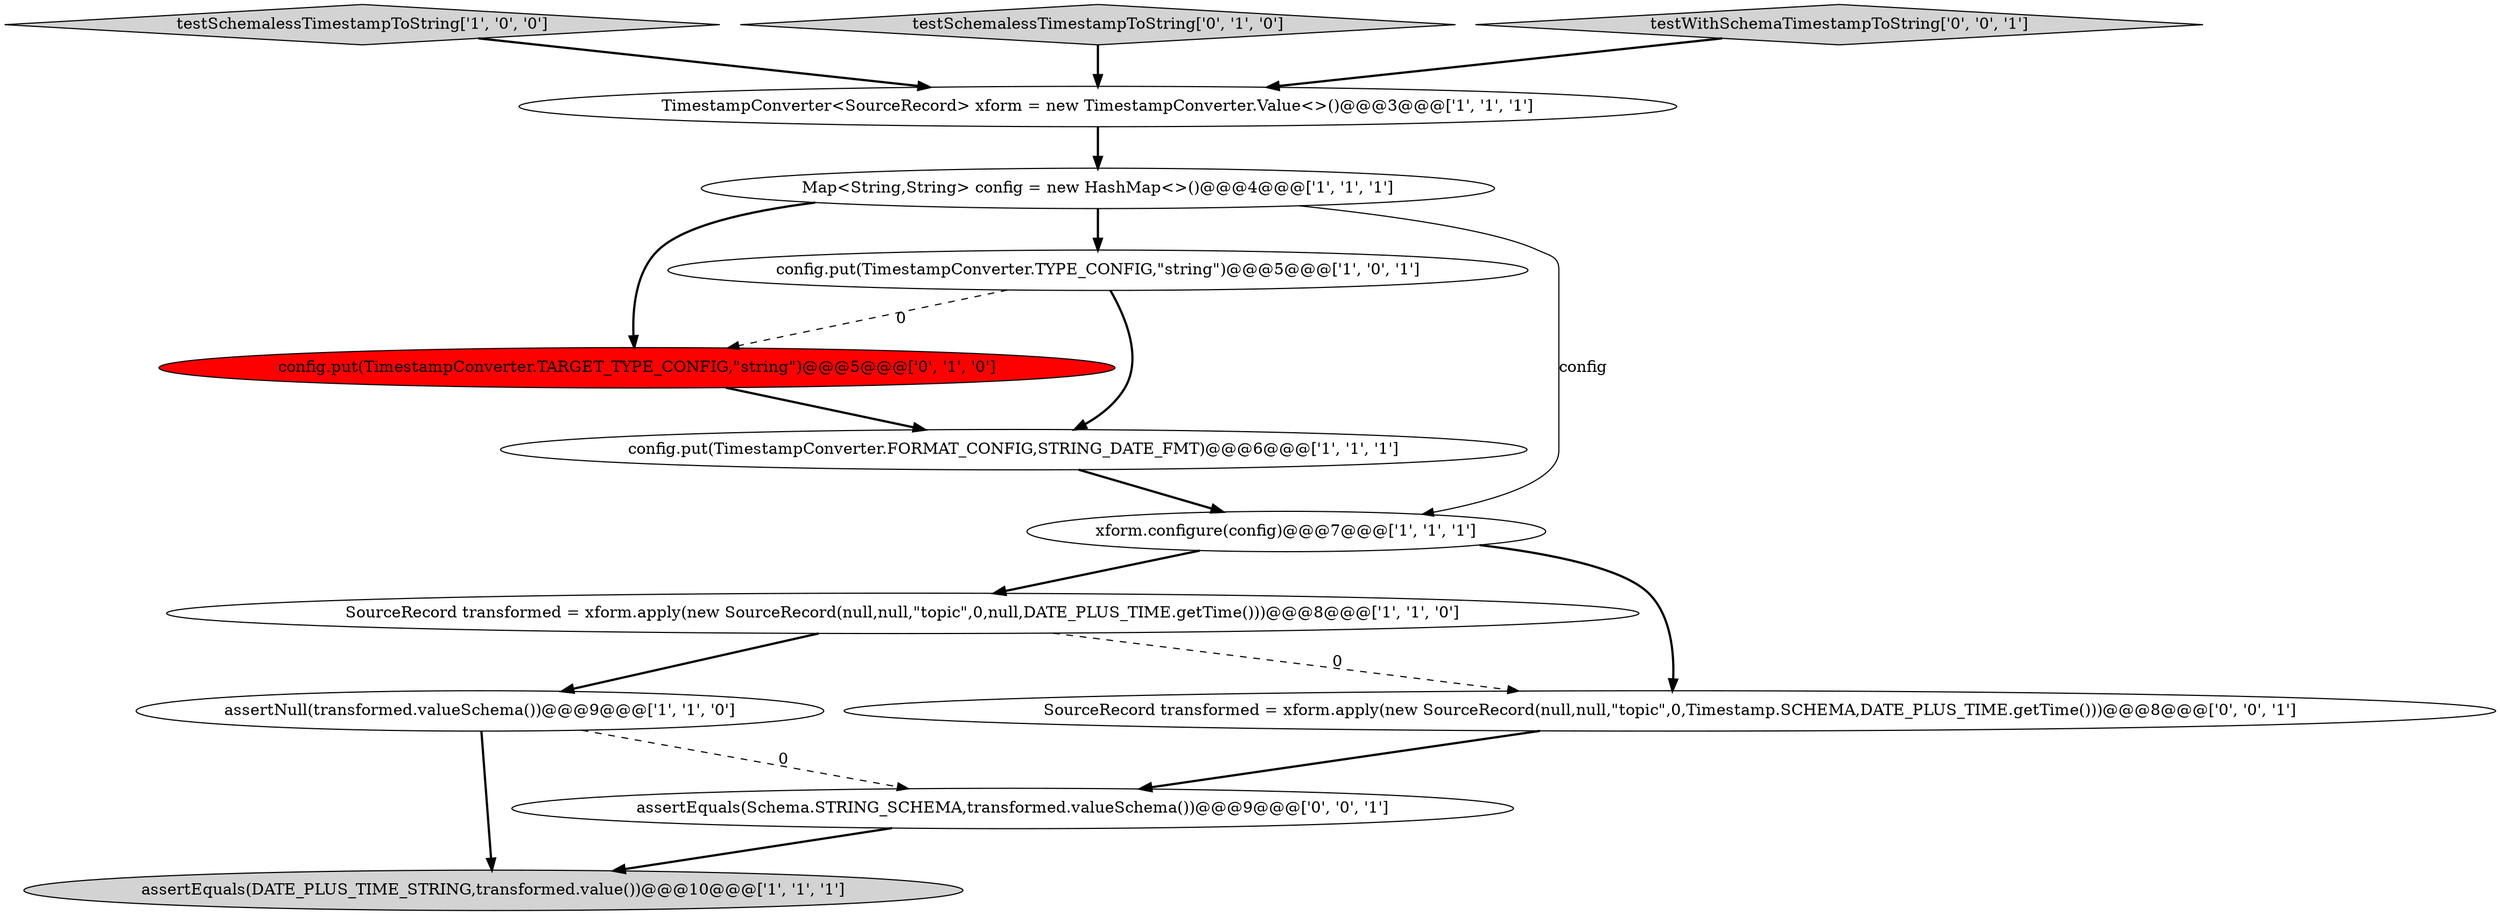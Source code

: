 digraph {
9 [style = filled, label = "config.put(TimestampConverter.TARGET_TYPE_CONFIG,\"string\")@@@5@@@['0', '1', '0']", fillcolor = red, shape = ellipse image = "AAA1AAABBB2BBB"];
2 [style = filled, label = "config.put(TimestampConverter.FORMAT_CONFIG,STRING_DATE_FMT)@@@6@@@['1', '1', '1']", fillcolor = white, shape = ellipse image = "AAA0AAABBB1BBB"];
4 [style = filled, label = "config.put(TimestampConverter.TYPE_CONFIG,\"string\")@@@5@@@['1', '0', '1']", fillcolor = white, shape = ellipse image = "AAA0AAABBB1BBB"];
0 [style = filled, label = "TimestampConverter<SourceRecord> xform = new TimestampConverter.Value<>()@@@3@@@['1', '1', '1']", fillcolor = white, shape = ellipse image = "AAA0AAABBB1BBB"];
8 [style = filled, label = "Map<String,String> config = new HashMap<>()@@@4@@@['1', '1', '1']", fillcolor = white, shape = ellipse image = "AAA0AAABBB1BBB"];
7 [style = filled, label = "SourceRecord transformed = xform.apply(new SourceRecord(null,null,\"topic\",0,null,DATE_PLUS_TIME.getTime()))@@@8@@@['1', '1', '0']", fillcolor = white, shape = ellipse image = "AAA0AAABBB1BBB"];
6 [style = filled, label = "assertEquals(DATE_PLUS_TIME_STRING,transformed.value())@@@10@@@['1', '1', '1']", fillcolor = lightgray, shape = ellipse image = "AAA0AAABBB1BBB"];
3 [style = filled, label = "testSchemalessTimestampToString['1', '0', '0']", fillcolor = lightgray, shape = diamond image = "AAA0AAABBB1BBB"];
1 [style = filled, label = "xform.configure(config)@@@7@@@['1', '1', '1']", fillcolor = white, shape = ellipse image = "AAA0AAABBB1BBB"];
13 [style = filled, label = "assertEquals(Schema.STRING_SCHEMA,transformed.valueSchema())@@@9@@@['0', '0', '1']", fillcolor = white, shape = ellipse image = "AAA0AAABBB3BBB"];
10 [style = filled, label = "testSchemalessTimestampToString['0', '1', '0']", fillcolor = lightgray, shape = diamond image = "AAA0AAABBB2BBB"];
5 [style = filled, label = "assertNull(transformed.valueSchema())@@@9@@@['1', '1', '0']", fillcolor = white, shape = ellipse image = "AAA0AAABBB1BBB"];
12 [style = filled, label = "SourceRecord transformed = xform.apply(new SourceRecord(null,null,\"topic\",0,Timestamp.SCHEMA,DATE_PLUS_TIME.getTime()))@@@8@@@['0', '0', '1']", fillcolor = white, shape = ellipse image = "AAA0AAABBB3BBB"];
11 [style = filled, label = "testWithSchemaTimestampToString['0', '0', '1']", fillcolor = lightgray, shape = diamond image = "AAA0AAABBB3BBB"];
7->12 [style = dashed, label="0"];
5->13 [style = dashed, label="0"];
12->13 [style = bold, label=""];
10->0 [style = bold, label=""];
8->1 [style = solid, label="config"];
4->9 [style = dashed, label="0"];
7->5 [style = bold, label=""];
11->0 [style = bold, label=""];
8->4 [style = bold, label=""];
4->2 [style = bold, label=""];
5->6 [style = bold, label=""];
13->6 [style = bold, label=""];
9->2 [style = bold, label=""];
1->7 [style = bold, label=""];
2->1 [style = bold, label=""];
3->0 [style = bold, label=""];
0->8 [style = bold, label=""];
8->9 [style = bold, label=""];
1->12 [style = bold, label=""];
}
